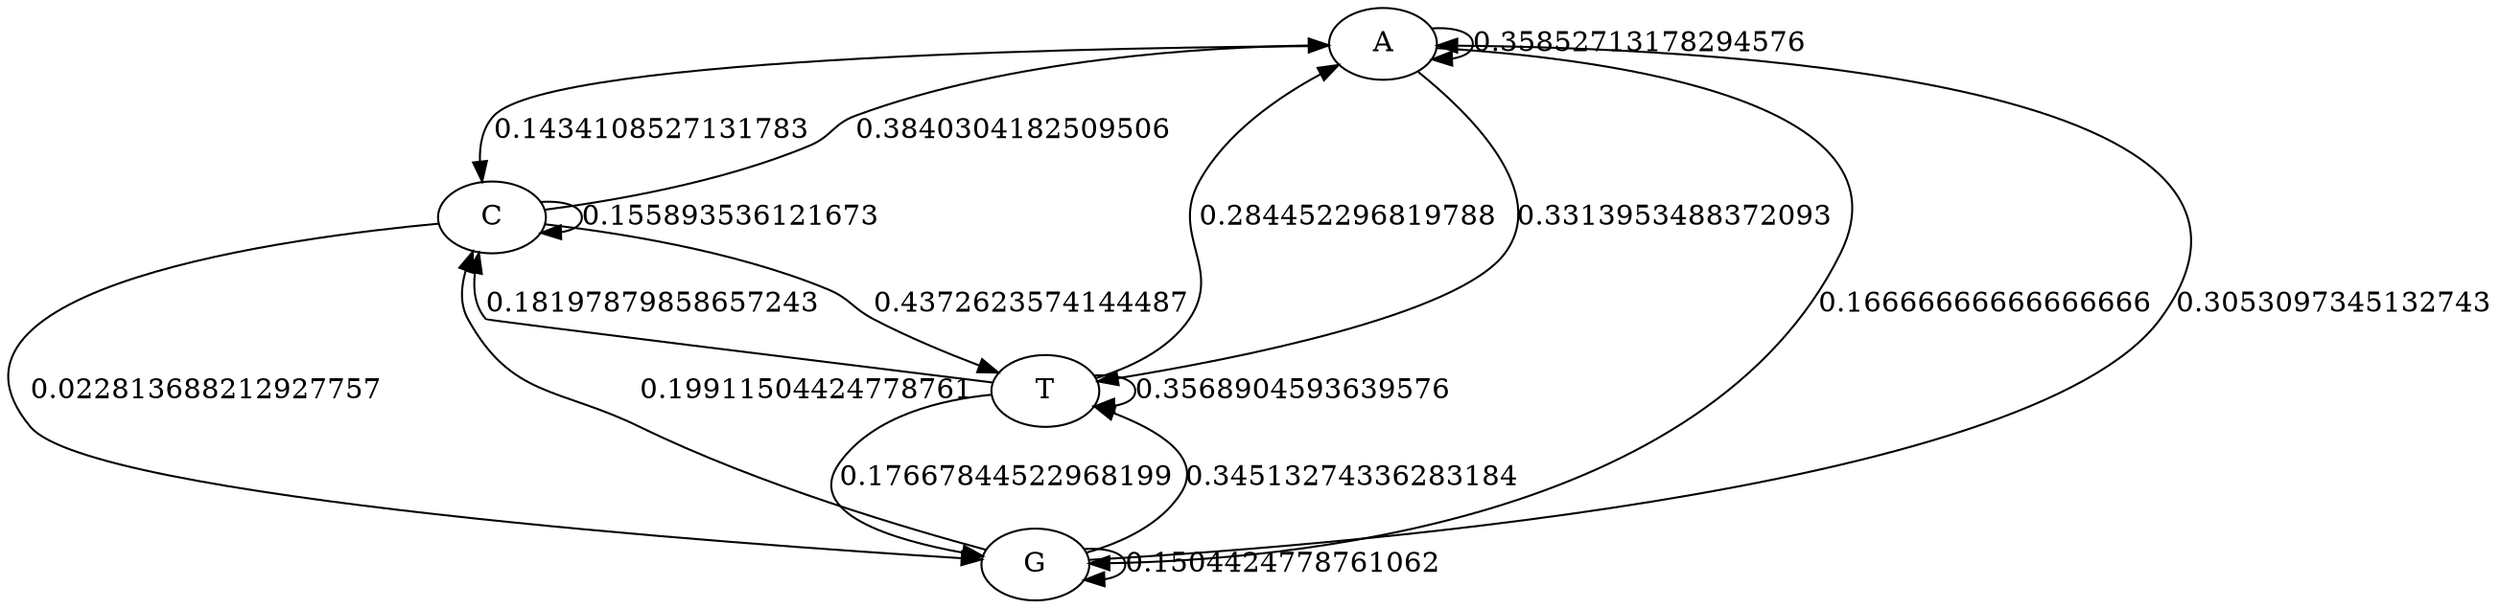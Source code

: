 digraph {
	A [label=A]
	C [label=C]
	G [label=G]
	T [label=T]
	A -> A [label=0.35852713178294576]
	A -> C [label=0.1434108527131783]
	A -> G [label=0.16666666666666666]
	A -> T [label=0.3313953488372093]
	C -> A [label=0.3840304182509506]
	C -> C [label=0.155893536121673]
	C -> G [label=0.022813688212927757]
	C -> T [label=0.4372623574144487]
	G -> A [label=0.3053097345132743]
	G -> C [label=0.19911504424778761]
	G -> G [label=0.1504424778761062]
	G -> T [label=0.34513274336283184]
	T -> A [label=0.284452296819788]
	T -> C [label=0.18197879858657243]
	T -> G [label=0.17667844522968199]
	T -> T [label=0.3568904593639576]
}

